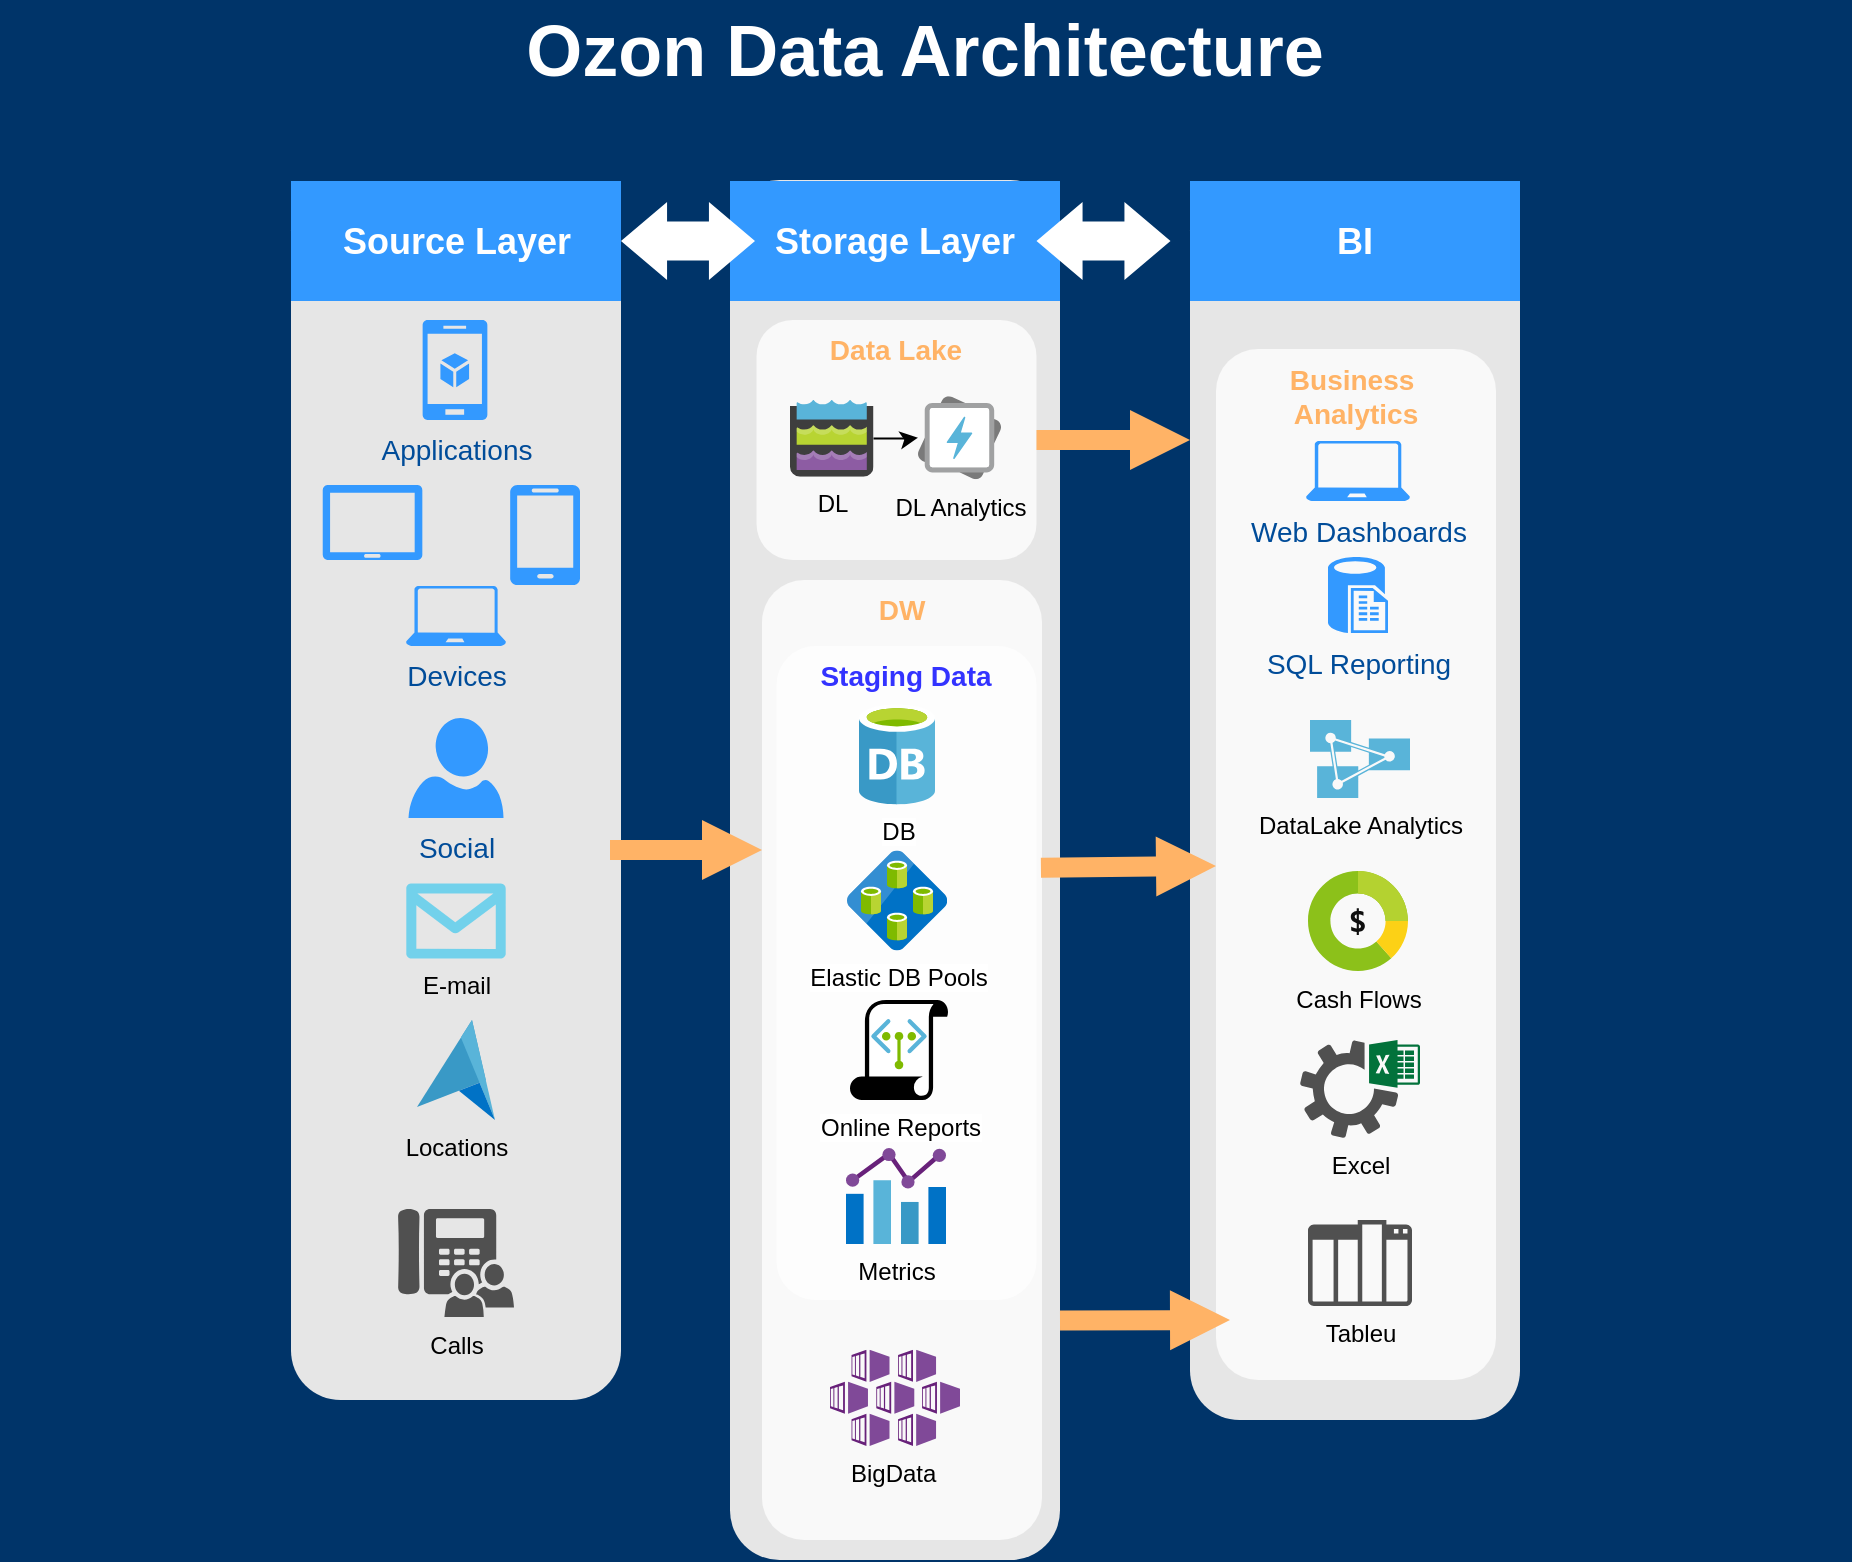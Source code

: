 <mxfile version="15.8.7" type="device"><diagram id="6a731a19-8d31-9384-78a2-239565b7b9f0" name="Page-1"><mxGraphModel dx="2207" dy="649" grid="1" gridSize="10" guides="1" tooltips="1" connect="1" arrows="1" fold="1" page="1" pageScale="1" pageWidth="1169" pageHeight="827" background="#003469" math="0" shadow="0"><root><mxCell id="0"/><mxCell id="1" parent="0"/><mxCell id="2019" value="" style="rounded=1;whiteSpace=wrap;html=1;dashed=1;strokeColor=none;strokeWidth=2;fillColor=#E6E6E6;fontFamily=Verdana;fontSize=12;fontColor=#00BEF2" parent="1" vertex="1"><mxGeometry x="0.5" y="120.5" width="165" height="609.5" as="geometry"/></mxCell><mxCell id="2020" value="" style="rounded=1;whiteSpace=wrap;html=1;dashed=1;strokeColor=none;strokeWidth=2;fillColor=#E6E6E6;fontFamily=Verdana;fontSize=12;fontColor=#00BEF2" parent="1" vertex="1"><mxGeometry x="220" y="120" width="165" height="690" as="geometry"/></mxCell><mxCell id="2025" value="Source Layer" style="whiteSpace=wrap;html=1;dashed=1;strokeColor=none;strokeWidth=2;fillColor=#3399FF;fontFamily=Helvetica;fontSize=18;fontColor=#FFFFFF;fontStyle=1" parent="1" vertex="1"><mxGeometry x="0.5" y="120.5" width="165" height="60" as="geometry"/></mxCell><mxCell id="2024" value="" style="rounded=1;whiteSpace=wrap;html=1;dashed=1;strokeColor=none;strokeWidth=2;fillColor=#E6E6E6;fontFamily=Verdana;fontSize=12;fontColor=#00BEF2" parent="1" vertex="1"><mxGeometry x="450" y="120.5" width="165" height="619.5" as="geometry"/></mxCell><mxCell id="2030" value="BI" style="whiteSpace=wrap;html=1;dashed=1;strokeColor=none;strokeWidth=2;fillColor=#3399FF;fontFamily=Helvetica;fontSize=18;fontColor=#FFFFFF;fontStyle=1" parent="1" vertex="1"><mxGeometry x="450" y="120.5" width="165" height="60" as="geometry"/></mxCell><mxCell id="2037" value="" style="verticalLabelPosition=bottom;html=1;verticalAlign=top;strokeColor=none;fillColor=#3399FF;shape=mxgraph.azure.tablet;dashed=1;fontFamily=Helvetica;fontSize=14;fontColor=#004C99" parent="1" vertex="1"><mxGeometry x="16.25" y="272.5" width="50" height="37.5" as="geometry"/></mxCell><mxCell id="2038" value="" style="verticalLabelPosition=bottom;html=1;verticalAlign=top;strokeColor=none;fillColor=#3399FF;shape=mxgraph.azure.mobile;dashed=1;fontFamily=Helvetica;fontSize=14;fontColor=#004C99" parent="1" vertex="1"><mxGeometry x="110" y="272.5" width="35" height="50" as="geometry"/></mxCell><mxCell id="2039" value="Devices" style="verticalLabelPosition=bottom;html=1;verticalAlign=top;strokeColor=none;fillColor=#3399FF;shape=mxgraph.azure.laptop;dashed=1;fontFamily=Helvetica;fontSize=14;fontColor=#004C99" parent="1" vertex="1"><mxGeometry x="58" y="323" width="50" height="30" as="geometry"/></mxCell><mxCell id="2040" value="Applications" style="verticalLabelPosition=bottom;html=1;verticalAlign=top;strokeColor=none;fillColor=#3399FF;shape=mxgraph.azure.mobile_services;dashed=1;fontFamily=Helvetica;fontSize=14;fontColor=#004C99" parent="1" vertex="1"><mxGeometry x="66.25" y="190" width="32.5" height="50" as="geometry"/></mxCell><mxCell id="2041" value="Social" style="verticalLabelPosition=bottom;html=1;verticalAlign=top;strokeColor=none;fillColor=#3399FF;shape=mxgraph.azure.user;dashed=1;fontSize=14;fontColor=#004C99" parent="1" vertex="1"><mxGeometry x="59.25" y="389" width="47.5" height="50" as="geometry"/></mxCell><mxCell id="2047" value="Ozon Data Architecture" style="text;html=1;strokeColor=none;fillColor=none;align=center;verticalAlign=middle;whiteSpace=wrap;overflow=hidden;dashed=1;fontSize=36;fontColor=#FFFFFF;fontFamily=Helvetica;fontStyle=1" parent="1" vertex="1"><mxGeometry x="-145" y="30" width="925" height="50" as="geometry"/></mxCell><mxCell id="2048" value="Business&amp;nbsp;&lt;div&gt;Analytics&lt;/div&gt;" style="rounded=1;whiteSpace=wrap;html=1;dashed=1;strokeColor=none;strokeWidth=2;fillColor=#FFFFFF;fontFamily=Helvetica;fontSize=14;fontColor=#FFB366;opacity=75;verticalAlign=top;fontStyle=1" parent="1" vertex="1"><mxGeometry x="463" y="204.5" width="140" height="515.5" as="geometry"/></mxCell><mxCell id="2049" value="DW" style="rounded=1;whiteSpace=wrap;html=1;dashed=1;strokeColor=none;strokeWidth=2;fillColor=#FFFFFF;fontFamily=Helvetica;fontSize=14;fontColor=#FFB366;opacity=75;verticalAlign=top;fontStyle=1" parent="1" vertex="1"><mxGeometry x="236" y="320" width="140" height="480" as="geometry"/></mxCell><mxCell id="2050" value="SQL Reporting" style="verticalLabelPosition=bottom;html=1;verticalAlign=top;strokeColor=none;fillColor=#3399FF;shape=mxgraph.azure.sql_reporting;dashed=1;fontSize=14;fontColor=#004C99" parent="1" vertex="1"><mxGeometry x="519" y="308.5" width="30" height="38" as="geometry"/></mxCell><mxCell id="2068" value="Data Lake" style="rounded=1;whiteSpace=wrap;html=1;dashed=1;strokeColor=none;strokeWidth=2;fillColor=#FFFFFF;fontFamily=Helvetica;fontSize=14;fontColor=#FFB366;opacity=75;verticalAlign=top;fontStyle=1" parent="1" vertex="1"><mxGeometry x="233.25" y="190" width="140" height="120" as="geometry"/></mxCell><mxCell id="2075" value="" style="arrow;html=1;endArrow=block;endFill=1;strokeColor=none;strokeWidth=4;fontFamily=Helvetica;fontSize=36;fontColor=#FFB366;fillColor=#FFB366;" parent="1" edge="1"><mxGeometry width="100" height="100" relative="1" as="geometry"><mxPoint x="160" y="455" as="sourcePoint"/><mxPoint x="236" y="455" as="targetPoint"/></mxGeometry></mxCell><mxCell id="2076" value="" style="arrow;html=1;endArrow=block;endFill=1;strokeColor=none;strokeWidth=4;fontFamily=Helvetica;fontSize=36;fontColor=#FFB366;fillColor=#FFB366;opacity=100;" parent="1" edge="1" source="2068"><mxGeometry width="100" height="100" relative="1" as="geometry"><mxPoint x="380" y="265" as="sourcePoint"/><mxPoint x="450" y="250" as="targetPoint"/></mxGeometry></mxCell><mxCell id="2084" value="" style="arrow;html=1;endArrow=block;endFill=1;strokeColor=none;strokeWidth=4;fontFamily=Helvetica;fontSize=36;fontColor=#FFB366;fillColor=#FFB366;exitX=1.017;exitY=0.339;exitDx=0;exitDy=0;exitPerimeter=0;" parent="1" edge="1" target="2048" source="QayKB_prmpmIn0SEW3oL-2092"><mxGeometry width="100" height="100" relative="1" as="geometry"><mxPoint x="347" y="536" as="sourcePoint"/><mxPoint x="427" y="536" as="targetPoint"/></mxGeometry></mxCell><mxCell id="2071" value="Web Dashboards" style="verticalLabelPosition=bottom;html=1;verticalAlign=top;strokeColor=none;fillColor=#3399FF;shape=mxgraph.azure.laptop;dashed=1;fontFamily=Helvetica;fontSize=14;fontColor=#004C99" parent="1" vertex="1"><mxGeometry x="508" y="250.5" width="52" height="30" as="geometry"/></mxCell><mxCell id="QayKB_prmpmIn0SEW3oL-2087" value="Storage Layer" style="whiteSpace=wrap;html=1;dashed=1;strokeColor=none;strokeWidth=2;fillColor=#3399FF;fontFamily=Helvetica;fontSize=18;fontColor=#FFFFFF;fontStyle=1" vertex="1" parent="1"><mxGeometry x="220" y="120.5" width="165" height="60" as="geometry"/></mxCell><mxCell id="2031" value="" style="shape=mxgraph.arrows.two_way_arrow_horizontal;html=1;verticalLabelPosition=bottom;verticalAlign=top;strokeWidth=2;strokeColor=none;dashed=1;fillColor=#FFFFFF;fontFamily=Verdana;fontSize=12;fontColor=#00BEF2" parent="1" vertex="1"><mxGeometry x="165.5" y="131" width="67" height="39" as="geometry"/></mxCell><mxCell id="2032" value="" style="shape=mxgraph.arrows.two_way_arrow_horizontal;html=1;verticalLabelPosition=bottom;verticalAlign=top;strokeWidth=2;strokeColor=none;dashed=1;fillColor=#FFFFFF;fontFamily=Verdana;fontSize=12;fontColor=#00BEF2" parent="1" vertex="1"><mxGeometry x="373.25" y="131" width="67" height="39" as="geometry"/></mxCell><mxCell id="QayKB_prmpmIn0SEW3oL-2088" value="E-mail&lt;br&gt;" style="verticalLabelPosition=bottom;html=1;verticalAlign=top;align=center;strokeColor=none;fillColor=#00BEF2;shape=mxgraph.azure.message;pointerEvents=1;" vertex="1" parent="1"><mxGeometry x="58" y="471.75" width="50" height="37.5" as="geometry"/></mxCell><mxCell id="QayKB_prmpmIn0SEW3oL-2090" value="DataLake Analytics&lt;br&gt;" style="sketch=0;aspect=fixed;html=1;points=[];align=center;image;fontSize=12;image=img/lib/mscae/Analysis_Services.svg;labelBackgroundColor=none;" vertex="1" parent="1"><mxGeometry x="510" y="390" width="50" height="39" as="geometry"/></mxCell><mxCell id="QayKB_prmpmIn0SEW3oL-2092" value="&lt;font color=&quot;#3333ff&quot;&gt;Staging Data&lt;/font&gt;" style="rounded=1;whiteSpace=wrap;html=1;dashed=1;strokeColor=none;strokeWidth=2;fillColor=#FFFFFF;fontFamily=Helvetica;fontSize=14;fontColor=#FFB366;opacity=75;verticalAlign=top;fontStyle=1;shadow=0;" vertex="1" parent="1"><mxGeometry x="243.25" y="353" width="130" height="327" as="geometry"/></mxCell><mxCell id="QayKB_prmpmIn0SEW3oL-2111" value="" style="edgeStyle=orthogonalEdgeStyle;rounded=0;orthogonalLoop=1;jettySize=auto;html=1;fontColor=#000000;" edge="1" parent="1" source="QayKB_prmpmIn0SEW3oL-2095" target="QayKB_prmpmIn0SEW3oL-2108"><mxGeometry relative="1" as="geometry"/></mxCell><mxCell id="QayKB_prmpmIn0SEW3oL-2095" value="DL" style="sketch=0;aspect=fixed;html=1;points=[];align=center;image;fontSize=12;image=img/lib/mscae/Data_Lake_Storage.svg;labelBackgroundColor=none;" vertex="1" parent="1"><mxGeometry x="250" y="230" width="41.74" height="38.4" as="geometry"/></mxCell><mxCell id="QayKB_prmpmIn0SEW3oL-2096" value="Online Reports" style="sketch=0;aspect=fixed;html=1;points=[];align=center;image;fontSize=12;image=img/lib/mscae/Service_Endpoint_Policies.svg;" vertex="1" parent="1"><mxGeometry x="280" y="530" width="49" height="50" as="geometry"/></mxCell><mxCell id="QayKB_prmpmIn0SEW3oL-2097" value="DB" style="sketch=0;aspect=fixed;html=1;points=[];align=center;image;fontSize=12;image=img/lib/mscae/Database_General.svg;" vertex="1" parent="1"><mxGeometry x="284.5" y="382.25" width="38" height="50" as="geometry"/></mxCell><mxCell id="QayKB_prmpmIn0SEW3oL-2098" value="Elastic DB Pools&lt;br&gt;" style="sketch=0;aspect=fixed;html=1;points=[];align=center;image;fontSize=12;image=img/lib/mscae/Elastic_Database_Pools.svg;" vertex="1" parent="1"><mxGeometry x="278.5" y="455.25" width="50" height="50" as="geometry"/></mxCell><mxCell id="QayKB_prmpmIn0SEW3oL-2100" value="Locations&lt;br&gt;" style="sketch=0;aspect=fixed;html=1;points=[];align=center;image;fontSize=12;image=img/lib/mscae/Azure_Maps.svg;shadow=0;fontColor=#000000;labelBackgroundColor=none;" vertex="1" parent="1"><mxGeometry x="63.5" y="540" width="39" height="50" as="geometry"/></mxCell><mxCell id="QayKB_prmpmIn0SEW3oL-2107" value="Metrics&lt;br&gt;" style="sketch=0;aspect=fixed;html=1;points=[];align=center;image;fontSize=12;image=img/lib/mscae/Chart.svg;shadow=0;labelBackgroundColor=none;fontColor=#000000;" vertex="1" parent="1"><mxGeometry x="278" y="604" width="50" height="48" as="geometry"/></mxCell><mxCell id="QayKB_prmpmIn0SEW3oL-2108" value="DL Analytics&lt;br&gt;" style="sketch=0;aspect=fixed;html=1;points=[];align=center;image;fontSize=12;image=img/lib/mscae/Data_Lake_Analytics.svg;shadow=0;labelBackgroundColor=none;fontColor=#000000;" vertex="1" parent="1"><mxGeometry x="314" y="228.1" width="41.5" height="41.5" as="geometry"/></mxCell><mxCell id="QayKB_prmpmIn0SEW3oL-2112" value="BigData&amp;nbsp;" style="sketch=0;aspect=fixed;html=1;points=[];align=center;image;fontSize=12;image=img/lib/mscae/Kubernetes_Services.svg;shadow=0;labelBackgroundColor=none;fontColor=#000000;" vertex="1" parent="1"><mxGeometry x="270" y="704.9" width="65" height="48.1" as="geometry"/></mxCell><mxCell id="QayKB_prmpmIn0SEW3oL-2113" value="" style="arrow;html=1;endArrow=block;endFill=1;strokeColor=none;strokeWidth=4;fontFamily=Helvetica;fontSize=36;fontColor=#FFB366;fillColor=#FFB366;opacity=100" edge="1" parent="1"><mxGeometry width="100" height="100" relative="1" as="geometry"><mxPoint x="385" y="690.284" as="sourcePoint"/><mxPoint x="470" y="690" as="targetPoint"/></mxGeometry></mxCell><mxCell id="QayKB_prmpmIn0SEW3oL-2114" value="Cash Flows" style="sketch=0;aspect=fixed;html=1;points=[];align=center;image;fontSize=12;image=img/lib/mscae/BillingHub.svg;shadow=0;labelBackgroundColor=none;fontColor=#000000;" vertex="1" parent="1"><mxGeometry x="509" y="465.5" width="50" height="50" as="geometry"/></mxCell><mxCell id="QayKB_prmpmIn0SEW3oL-2115" value="Excel&lt;br&gt;" style="sketch=0;pointerEvents=1;shadow=0;dashed=0;html=1;strokeColor=none;fillColor=#505050;labelPosition=center;verticalLabelPosition=bottom;verticalAlign=top;outlineConnect=0;align=center;shape=mxgraph.office.services.excel_services;labelBackgroundColor=none;fontColor=#000000;" vertex="1" parent="1"><mxGeometry x="505" y="550" width="60" height="49" as="geometry"/></mxCell><mxCell id="QayKB_prmpmIn0SEW3oL-2116" value="Calls&lt;br&gt;" style="sketch=0;pointerEvents=1;shadow=0;dashed=0;html=1;strokeColor=none;fillColor=#505050;labelPosition=center;verticalLabelPosition=bottom;verticalAlign=top;outlineConnect=0;align=center;shape=mxgraph.office.communications.response_group;labelBackgroundColor=none;fontColor=#000000;" vertex="1" parent="1"><mxGeometry x="54" y="634.5" width="58" height="54" as="geometry"/></mxCell><mxCell id="QayKB_prmpmIn0SEW3oL-2117" value="Tableu&lt;br&gt;" style="sketch=0;pointerEvents=1;shadow=0;dashed=0;html=1;strokeColor=none;fillColor=#505050;labelPosition=center;verticalLabelPosition=bottom;verticalAlign=top;outlineConnect=0;align=center;shape=mxgraph.office.concepts.column;labelBackgroundColor=none;fontColor=#000000;" vertex="1" parent="1"><mxGeometry x="509" y="640" width="52" height="43" as="geometry"/></mxCell></root></mxGraphModel></diagram></mxfile>